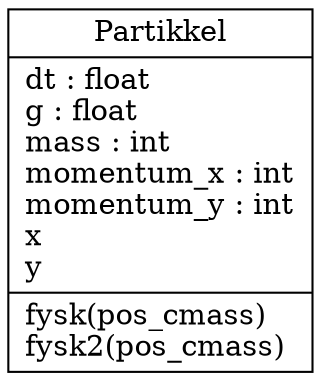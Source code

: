 digraph "classes" {
charset="utf-8"
rankdir=BT
"0" [label="{Partikkel|dt : float\lg : float\lmass : int\lmomentum_x : int\lmomentum_y : int\lx\ly\l|fysk(pos_cmass)\lfysk2(pos_cmass)\l}", shape="record"];
}
